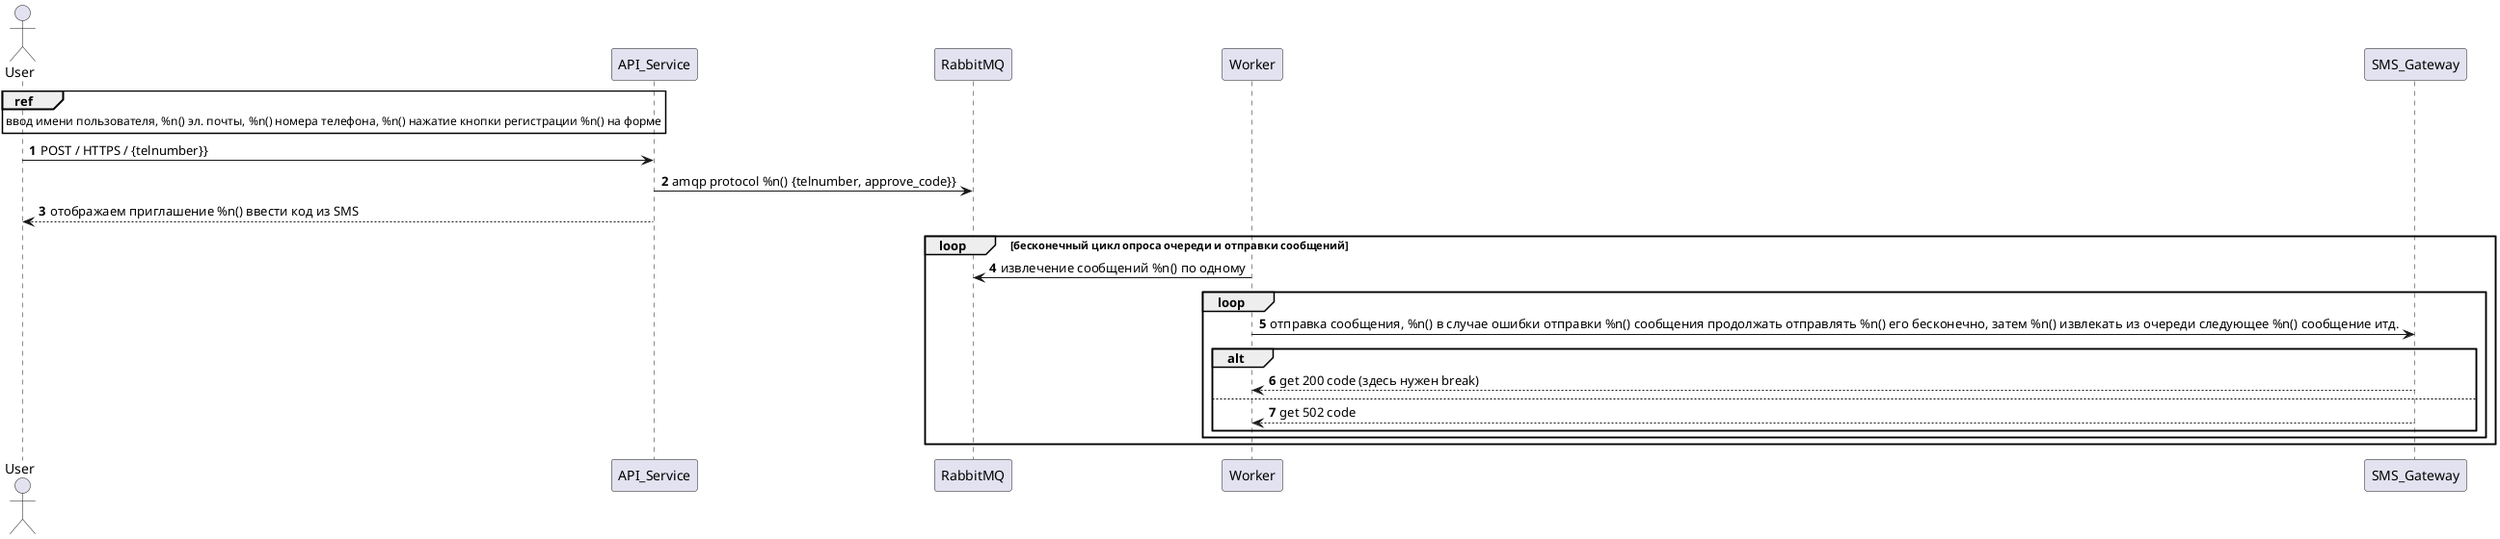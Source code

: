 {
  "sha1": "mwrsxyxqkbw6n7v5509cm93ijt1zsp0",
  "insertion": {
    "when": "2024-06-03T18:59:35.840Z",
    "url": "https://forum.plantuml.net/15082/probably-error-bug",
    "user": "plantuml@gmail.com"
  }
}
@startuml
'https://plantuml.com/sequence-diagram

actor User
participant API_Service as Api
participant RabbitMQ as RMQ
participant Worker as Worker
participant SMS_Gateway as SMS

autonumber

ref over User: ввод имени пользователя, %n() эл. почты, %n() номера телефона, %n() нажатие кнопки регистрации %n() на форме
User -> Api: POST / HTTPS / {telnumber}}
Api -> RMQ: amqp protocol %n() {telnumber, approve_code}}
User <-- Api: отображаем приглашение %n() ввести код из SMS

loop бесконечный цикл опроса очереди и отправки сообщений
    Worker -> RMQ: извлечение сообщений %n() по одному
    loop
        Worker -> SMS: отправка сообщения, %n() в случае ошибки отправки %n() сообщения продолжать отправлять %n() его бесконечно, затем %n() извлекать из очереди следующее %n() сообщение итд.
        alt
            SMS --> Worker: get 200 code (здесь нужен break)
            'break
        else
            SMS --> Worker: get 502 code
        end
    end
end

@enduml

